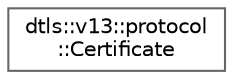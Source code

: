 digraph "Graphical Class Hierarchy"
{
 // LATEX_PDF_SIZE
  bgcolor="transparent";
  edge [fontname=Helvetica,fontsize=10,labelfontname=Helvetica,labelfontsize=10];
  node [fontname=Helvetica,fontsize=10,shape=box,height=0.2,width=0.4];
  rankdir="LR";
  Node0 [id="Node000000",label="dtls::v13::protocol\l::Certificate",height=0.2,width=0.4,color="grey40", fillcolor="white", style="filled",URL="$classdtls_1_1v13_1_1protocol_1_1Certificate.html",tooltip=" "];
}

